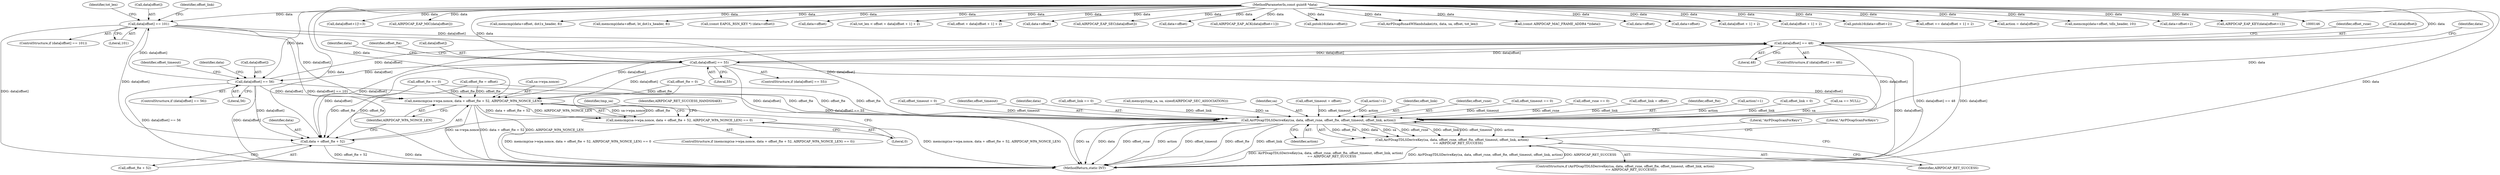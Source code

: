 digraph "0_wireshark_9b0b20b8d5f8c9f7839d58ff6c5900f7e19283b4@pointer" {
"1000584" [label="(Call,data[offset] == 101)"];
"1000573" [label="(Call,data[offset] == 56)"];
"1000562" [label="(Call,data[offset] == 55)"];
"1000551" [label="(Call,data[offset] == 48)"];
"1000584" [label="(Call,data[offset] == 101)"];
"1000148" [label="(MethodParameterIn,const guint8 *data)"];
"1000714" [label="(Call,memcmp(sa->wpa.nonce, data + offset_fte + 52, AIRPDCAP_WPA_NONCE_LEN))"];
"1000713" [label="(Call,memcmp(sa->wpa.nonce, data + offset_fte + 52, AIRPDCAP_WPA_NONCE_LEN) == 0)"];
"1000720" [label="(Call,data + offset_fte + 52)"];
"1000755" [label="(Call,AirPDcapTDLSDeriveKey(sa, data, offset_rsne, offset_fte, offset_timeout, offset_link, action))"];
"1000754" [label="(Call,AirPDcapTDLSDeriveKey(sa, data, offset_rsne, offset_fte, offset_timeout, offset_link, action)\n            == AIRPDCAP_RET_SUCCESS)"];
"1000204" [label="(Call,data[offset+1]!=3)"];
"1000491" [label="(Call,offset_timeout = 0)"];
"1000573" [label="(Call,data[offset] == 56)"];
"1000722" [label="(Call,offset_fte + 52)"];
"1000623" [label="(Call,offset_fte == 0)"];
"1000760" [label="(Identifier,offset_timeout)"];
"1000757" [label="(Identifier,data)"];
"1000552" [label="(Call,data[offset])"];
"1000335" [label="(Call,AIRPDCAP_EAP_MIC(data[offset]))"];
"1000754" [label="(Call,AirPDcapTDLSDeriveKey(sa, data, offset_rsne, offset_fte, offset_timeout, offset_link, action)\n            == AIRPDCAP_RET_SUCCESS)"];
"1000630" [label="(Call,offset_link == 0)"];
"1000738" [label="(Call,memcpy(tmp_sa, sa, sizeof(AIRPDCAP_SEC_ASSOCIATION)))"];
"1000180" [label="(Call,memcmp(data+offset, dot1x_header, 8))"];
"1000188" [label="(Call,memcmp(data+offset, bt_dot1x_header, 8))"];
"1000246" [label="(Call,(const EAPOL_RSN_KEY *) (data+offset))"];
"1000181" [label="(Call,data+offset)"];
"1000594" [label="(Call,tot_len < offset + data[offset + 1] + 2)"];
"1000596" [label="(Call,offset + data[offset + 1] + 2)"];
"1000526" [label="(Call,data+offset)"];
"1000734" [label="(Identifier,tmp_sa)"];
"1000564" [label="(Identifier,data)"];
"1000756" [label="(Identifier,sa)"];
"1000568" [label="(Call,offset_fte = offset)"];
"1000726" [label="(Literal,0)"];
"1000595" [label="(Identifier,tot_len)"];
"1000755" [label="(Call,AirPDcapTDLSDeriveKey(sa, data, offset_rsne, offset_fte, offset_timeout, offset_link, action))"];
"1000550" [label="(ControlStructure,if (data[offset] == 48))"];
"1000341" [label="(Call,AIRPDCAP_EAP_SEC(data[offset]))"];
"1000588" [label="(Literal,101)"];
"1000715" [label="(Call,sa->wpa.nonce)"];
"1000577" [label="(Literal,56)"];
"1000189" [label="(Call,data+offset)"];
"1000555" [label="(Literal,48)"];
"1000579" [label="(Call,offset_timeout = offset)"];
"1000721" [label="(Identifier,data)"];
"1000326" [label="(Call,AIRPDCAP_EAP_ACK(data[offset+1]))"];
"1000148" [label="(MethodParameterIn,const guint8 *data)"];
"1000713" [label="(Call,memcmp(sa->wpa.nonce, data + offset_fte + 52, AIRPDCAP_WPA_NONCE_LEN) == 0)"];
"1000511" [label="(Call,action!=2)"];
"1000561" [label="(ControlStructure,if (data[offset] == 55))"];
"1000779" [label="(MethodReturn,static INT)"];
"1000586" [label="(Identifier,data)"];
"1000761" [label="(Identifier,offset_link)"];
"1000758" [label="(Identifier,offset_rsne)"];
"1000585" [label="(Call,data[offset])"];
"1000627" [label="(Call,offset_timeout == 0)"];
"1000525" [label="(Call,pntoh16(data+offset))"];
"1000558" [label="(Identifier,offset_rsne)"];
"1000583" [label="(ControlStructure,if (data[offset] == 101))"];
"1000569" [label="(Identifier,offset_fte)"];
"1000292" [label="(Call,AirPDcapRsna4WHandshake(ctx, data, sa, offset, tot_len))"];
"1000377" [label="(Call,(const AIRPDCAP_MAC_FRAME_ADDR4 *)(data))"];
"1000248" [label="(Call,data+offset)"];
"1000762" [label="(Identifier,action)"];
"1000619" [label="(Call,offset_rsne == 0)"];
"1000483" [label="(Call,offset_fte = 0)"];
"1000574" [label="(Call,data[offset])"];
"1000467" [label="(Call,data+offset)"];
"1000572" [label="(ControlStructure,if (data[offset] == 56))"];
"1000725" [label="(Identifier,AIRPDCAP_WPA_NONCE_LEN)"];
"1000562" [label="(Call,data[offset] == 55)"];
"1000563" [label="(Call,data[offset])"];
"1000590" [label="(Call,offset_link = offset)"];
"1000591" [label="(Identifier,offset_link)"];
"1000759" [label="(Identifier,offset_fte)"];
"1000766" [label="(Literal,\"AirPDcapScanForKeys\")"];
"1000753" [label="(ControlStructure,if (AirPDcapTDLSDeriveKey(sa, data, offset_rsne, offset_fte, offset_timeout, offset_link, action)\n            == AIRPDCAP_RET_SUCCESS))"];
"1000580" [label="(Identifier,offset_timeout)"];
"1000610" [label="(Call,data[offset + 1] + 2)"];
"1000575" [label="(Identifier,data)"];
"1000598" [label="(Call,data[offset + 1] + 2)"];
"1000220" [label="(Call,pntoh16(data+offset+2))"];
"1000584" [label="(Call,data[offset] == 101)"];
"1000608" [label="(Call,offset += data[offset + 1] + 2)"];
"1000714" [label="(Call,memcmp(sa->wpa.nonce, data + offset_fte + 52, AIRPDCAP_WPA_NONCE_LEN))"];
"1000712" [label="(ControlStructure,if (memcmp(sa->wpa.nonce, data + offset_fte + 52, AIRPDCAP_WPA_NONCE_LEN) == 0))"];
"1000776" [label="(Literal,\"AirPDcapScanForKeys\")"];
"1000508" [label="(Call,action!=1)"];
"1000566" [label="(Literal,55)"];
"1000501" [label="(Call,action = data[offset])"];
"1000487" [label="(Call,offset_link = 0)"];
"1000466" [label="(Call,memcmp(data+offset, tdls_header, 10))"];
"1000221" [label="(Call,data+offset+2)"];
"1000763" [label="(Identifier,AIRPDCAP_RET_SUCCESS)"];
"1000551" [label="(Call,data[offset] == 48)"];
"1000701" [label="(Call,sa == NULL)"];
"1000720" [label="(Call,data + offset_fte + 52)"];
"1000317" [label="(Call,AIRPDCAP_EAP_KEY(data[offset+1]))"];
"1000729" [label="(Identifier,AIRPDCAP_RET_SUCCESS_HANDSHAKE)"];
"1000584" -> "1000583"  [label="AST: "];
"1000584" -> "1000588"  [label="CFG: "];
"1000585" -> "1000584"  [label="AST: "];
"1000588" -> "1000584"  [label="AST: "];
"1000591" -> "1000584"  [label="CFG: "];
"1000595" -> "1000584"  [label="CFG: "];
"1000584" -> "1000779"  [label="DDG: data[offset] == 101"];
"1000584" -> "1000779"  [label="DDG: data[offset]"];
"1000584" -> "1000551"  [label="DDG: data[offset]"];
"1000573" -> "1000584"  [label="DDG: data[offset]"];
"1000148" -> "1000584"  [label="DDG: data"];
"1000584" -> "1000714"  [label="DDG: data[offset]"];
"1000584" -> "1000720"  [label="DDG: data[offset]"];
"1000584" -> "1000755"  [label="DDG: data[offset]"];
"1000573" -> "1000572"  [label="AST: "];
"1000573" -> "1000577"  [label="CFG: "];
"1000574" -> "1000573"  [label="AST: "];
"1000577" -> "1000573"  [label="AST: "];
"1000580" -> "1000573"  [label="CFG: "];
"1000586" -> "1000573"  [label="CFG: "];
"1000573" -> "1000779"  [label="DDG: data[offset]"];
"1000573" -> "1000779"  [label="DDG: data[offset] == 56"];
"1000573" -> "1000551"  [label="DDG: data[offset]"];
"1000562" -> "1000573"  [label="DDG: data[offset]"];
"1000148" -> "1000573"  [label="DDG: data"];
"1000573" -> "1000714"  [label="DDG: data[offset]"];
"1000573" -> "1000720"  [label="DDG: data[offset]"];
"1000573" -> "1000755"  [label="DDG: data[offset]"];
"1000562" -> "1000561"  [label="AST: "];
"1000562" -> "1000566"  [label="CFG: "];
"1000563" -> "1000562"  [label="AST: "];
"1000566" -> "1000562"  [label="AST: "];
"1000569" -> "1000562"  [label="CFG: "];
"1000575" -> "1000562"  [label="CFG: "];
"1000562" -> "1000779"  [label="DDG: data[offset]"];
"1000562" -> "1000779"  [label="DDG: data[offset] == 55"];
"1000562" -> "1000551"  [label="DDG: data[offset]"];
"1000551" -> "1000562"  [label="DDG: data[offset]"];
"1000148" -> "1000562"  [label="DDG: data"];
"1000562" -> "1000714"  [label="DDG: data[offset]"];
"1000562" -> "1000720"  [label="DDG: data[offset]"];
"1000562" -> "1000755"  [label="DDG: data[offset]"];
"1000551" -> "1000550"  [label="AST: "];
"1000551" -> "1000555"  [label="CFG: "];
"1000552" -> "1000551"  [label="AST: "];
"1000555" -> "1000551"  [label="AST: "];
"1000558" -> "1000551"  [label="CFG: "];
"1000564" -> "1000551"  [label="CFG: "];
"1000551" -> "1000779"  [label="DDG: data[offset] == 48"];
"1000551" -> "1000779"  [label="DDG: data[offset]"];
"1000148" -> "1000551"  [label="DDG: data"];
"1000551" -> "1000714"  [label="DDG: data[offset]"];
"1000551" -> "1000720"  [label="DDG: data[offset]"];
"1000551" -> "1000755"  [label="DDG: data[offset]"];
"1000148" -> "1000146"  [label="AST: "];
"1000148" -> "1000779"  [label="DDG: data"];
"1000148" -> "1000180"  [label="DDG: data"];
"1000148" -> "1000181"  [label="DDG: data"];
"1000148" -> "1000188"  [label="DDG: data"];
"1000148" -> "1000189"  [label="DDG: data"];
"1000148" -> "1000204"  [label="DDG: data"];
"1000148" -> "1000220"  [label="DDG: data"];
"1000148" -> "1000221"  [label="DDG: data"];
"1000148" -> "1000246"  [label="DDG: data"];
"1000148" -> "1000248"  [label="DDG: data"];
"1000148" -> "1000292"  [label="DDG: data"];
"1000148" -> "1000317"  [label="DDG: data"];
"1000148" -> "1000326"  [label="DDG: data"];
"1000148" -> "1000335"  [label="DDG: data"];
"1000148" -> "1000341"  [label="DDG: data"];
"1000148" -> "1000377"  [label="DDG: data"];
"1000148" -> "1000466"  [label="DDG: data"];
"1000148" -> "1000467"  [label="DDG: data"];
"1000148" -> "1000501"  [label="DDG: data"];
"1000148" -> "1000525"  [label="DDG: data"];
"1000148" -> "1000526"  [label="DDG: data"];
"1000148" -> "1000594"  [label="DDG: data"];
"1000148" -> "1000596"  [label="DDG: data"];
"1000148" -> "1000598"  [label="DDG: data"];
"1000148" -> "1000608"  [label="DDG: data"];
"1000148" -> "1000610"  [label="DDG: data"];
"1000148" -> "1000714"  [label="DDG: data"];
"1000148" -> "1000720"  [label="DDG: data"];
"1000148" -> "1000755"  [label="DDG: data"];
"1000714" -> "1000713"  [label="AST: "];
"1000714" -> "1000725"  [label="CFG: "];
"1000715" -> "1000714"  [label="AST: "];
"1000720" -> "1000714"  [label="AST: "];
"1000725" -> "1000714"  [label="AST: "];
"1000726" -> "1000714"  [label="CFG: "];
"1000714" -> "1000779"  [label="DDG: sa->wpa.nonce"];
"1000714" -> "1000779"  [label="DDG: data + offset_fte + 52"];
"1000714" -> "1000779"  [label="DDG: AIRPDCAP_WPA_NONCE_LEN"];
"1000714" -> "1000713"  [label="DDG: sa->wpa.nonce"];
"1000714" -> "1000713"  [label="DDG: data + offset_fte + 52"];
"1000714" -> "1000713"  [label="DDG: AIRPDCAP_WPA_NONCE_LEN"];
"1000568" -> "1000714"  [label="DDG: offset_fte"];
"1000623" -> "1000714"  [label="DDG: offset_fte"];
"1000483" -> "1000714"  [label="DDG: offset_fte"];
"1000713" -> "1000712"  [label="AST: "];
"1000713" -> "1000726"  [label="CFG: "];
"1000726" -> "1000713"  [label="AST: "];
"1000729" -> "1000713"  [label="CFG: "];
"1000734" -> "1000713"  [label="CFG: "];
"1000713" -> "1000779"  [label="DDG: memcmp(sa->wpa.nonce, data + offset_fte + 52, AIRPDCAP_WPA_NONCE_LEN)"];
"1000713" -> "1000779"  [label="DDG: memcmp(sa->wpa.nonce, data + offset_fte + 52, AIRPDCAP_WPA_NONCE_LEN) == 0"];
"1000720" -> "1000722"  [label="CFG: "];
"1000721" -> "1000720"  [label="AST: "];
"1000722" -> "1000720"  [label="AST: "];
"1000725" -> "1000720"  [label="CFG: "];
"1000720" -> "1000779"  [label="DDG: data"];
"1000720" -> "1000779"  [label="DDG: offset_fte + 52"];
"1000568" -> "1000720"  [label="DDG: offset_fte"];
"1000623" -> "1000720"  [label="DDG: offset_fte"];
"1000483" -> "1000720"  [label="DDG: offset_fte"];
"1000755" -> "1000754"  [label="AST: "];
"1000755" -> "1000762"  [label="CFG: "];
"1000756" -> "1000755"  [label="AST: "];
"1000757" -> "1000755"  [label="AST: "];
"1000758" -> "1000755"  [label="AST: "];
"1000759" -> "1000755"  [label="AST: "];
"1000760" -> "1000755"  [label="AST: "];
"1000761" -> "1000755"  [label="AST: "];
"1000762" -> "1000755"  [label="AST: "];
"1000763" -> "1000755"  [label="CFG: "];
"1000755" -> "1000779"  [label="DDG: data"];
"1000755" -> "1000779"  [label="DDG: offset_rsne"];
"1000755" -> "1000779"  [label="DDG: action"];
"1000755" -> "1000779"  [label="DDG: offset_timeout"];
"1000755" -> "1000779"  [label="DDG: offset_fte"];
"1000755" -> "1000779"  [label="DDG: offset_link"];
"1000755" -> "1000779"  [label="DDG: sa"];
"1000755" -> "1000754"  [label="DDG: offset_fte"];
"1000755" -> "1000754"  [label="DDG: data"];
"1000755" -> "1000754"  [label="DDG: sa"];
"1000755" -> "1000754"  [label="DDG: offset_rsne"];
"1000755" -> "1000754"  [label="DDG: offset_link"];
"1000755" -> "1000754"  [label="DDG: offset_timeout"];
"1000755" -> "1000754"  [label="DDG: action"];
"1000738" -> "1000755"  [label="DDG: sa"];
"1000701" -> "1000755"  [label="DDG: sa"];
"1000619" -> "1000755"  [label="DDG: offset_rsne"];
"1000568" -> "1000755"  [label="DDG: offset_fte"];
"1000623" -> "1000755"  [label="DDG: offset_fte"];
"1000483" -> "1000755"  [label="DDG: offset_fte"];
"1000579" -> "1000755"  [label="DDG: offset_timeout"];
"1000627" -> "1000755"  [label="DDG: offset_timeout"];
"1000491" -> "1000755"  [label="DDG: offset_timeout"];
"1000487" -> "1000755"  [label="DDG: offset_link"];
"1000630" -> "1000755"  [label="DDG: offset_link"];
"1000590" -> "1000755"  [label="DDG: offset_link"];
"1000508" -> "1000755"  [label="DDG: action"];
"1000511" -> "1000755"  [label="DDG: action"];
"1000754" -> "1000753"  [label="AST: "];
"1000754" -> "1000763"  [label="CFG: "];
"1000763" -> "1000754"  [label="AST: "];
"1000766" -> "1000754"  [label="CFG: "];
"1000776" -> "1000754"  [label="CFG: "];
"1000754" -> "1000779"  [label="DDG: AirPDcapTDLSDeriveKey(sa, data, offset_rsne, offset_fte, offset_timeout, offset_link, action)\n            == AIRPDCAP_RET_SUCCESS"];
"1000754" -> "1000779"  [label="DDG: AirPDcapTDLSDeriveKey(sa, data, offset_rsne, offset_fte, offset_timeout, offset_link, action)"];
"1000754" -> "1000779"  [label="DDG: AIRPDCAP_RET_SUCCESS"];
}
